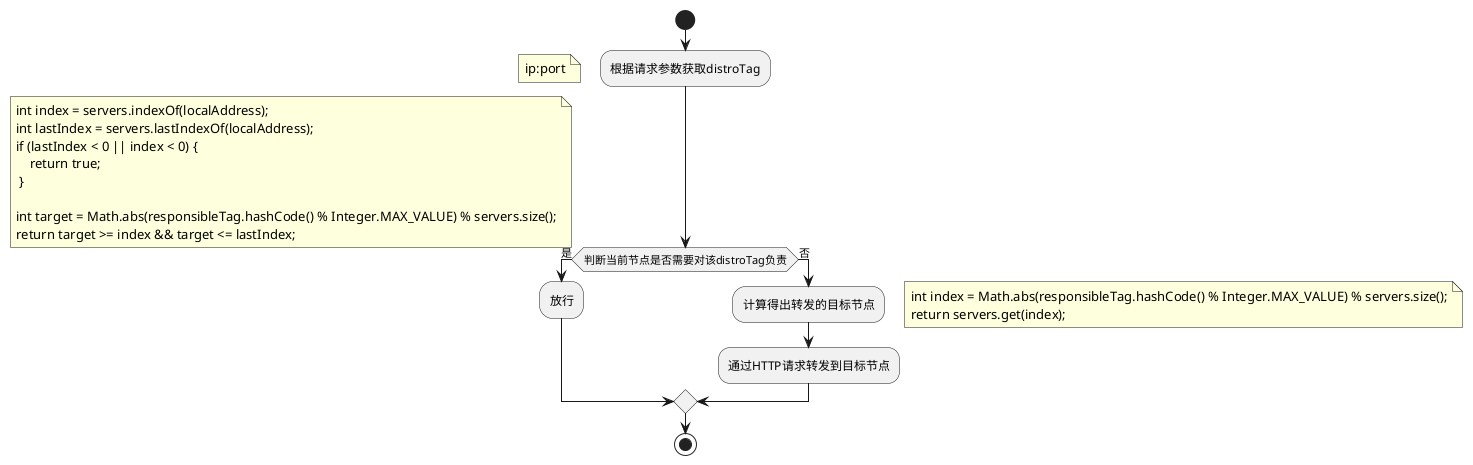 @startuml
'https://plantuml.com/activity-diagram-beta

start
:根据请求参数获取distroTag;
floating note left: ip:port
if (判断当前节点是否需要对该distroTag负责) then (是)
floating note left: int index = servers.indexOf(localAddress);\nint lastIndex = servers.lastIndexOf(localAddress);\nif (lastIndex < 0 || index < 0) {\n    return true;\n }\n \nint target = Math.abs(responsibleTag.hashCode() % Integer.MAX_VALUE) % servers.size();\nreturn target >= index && target <= lastIndex;
    :放行;
else (否)
    :计算得出转发的目标节点;
floating note right: int index = Math.abs(responsibleTag.hashCode() % Integer.MAX_VALUE) % servers.size();\nreturn servers.get(index);
    :通过HTTP请求转发到目标节点;
endif

stop

@enduml
